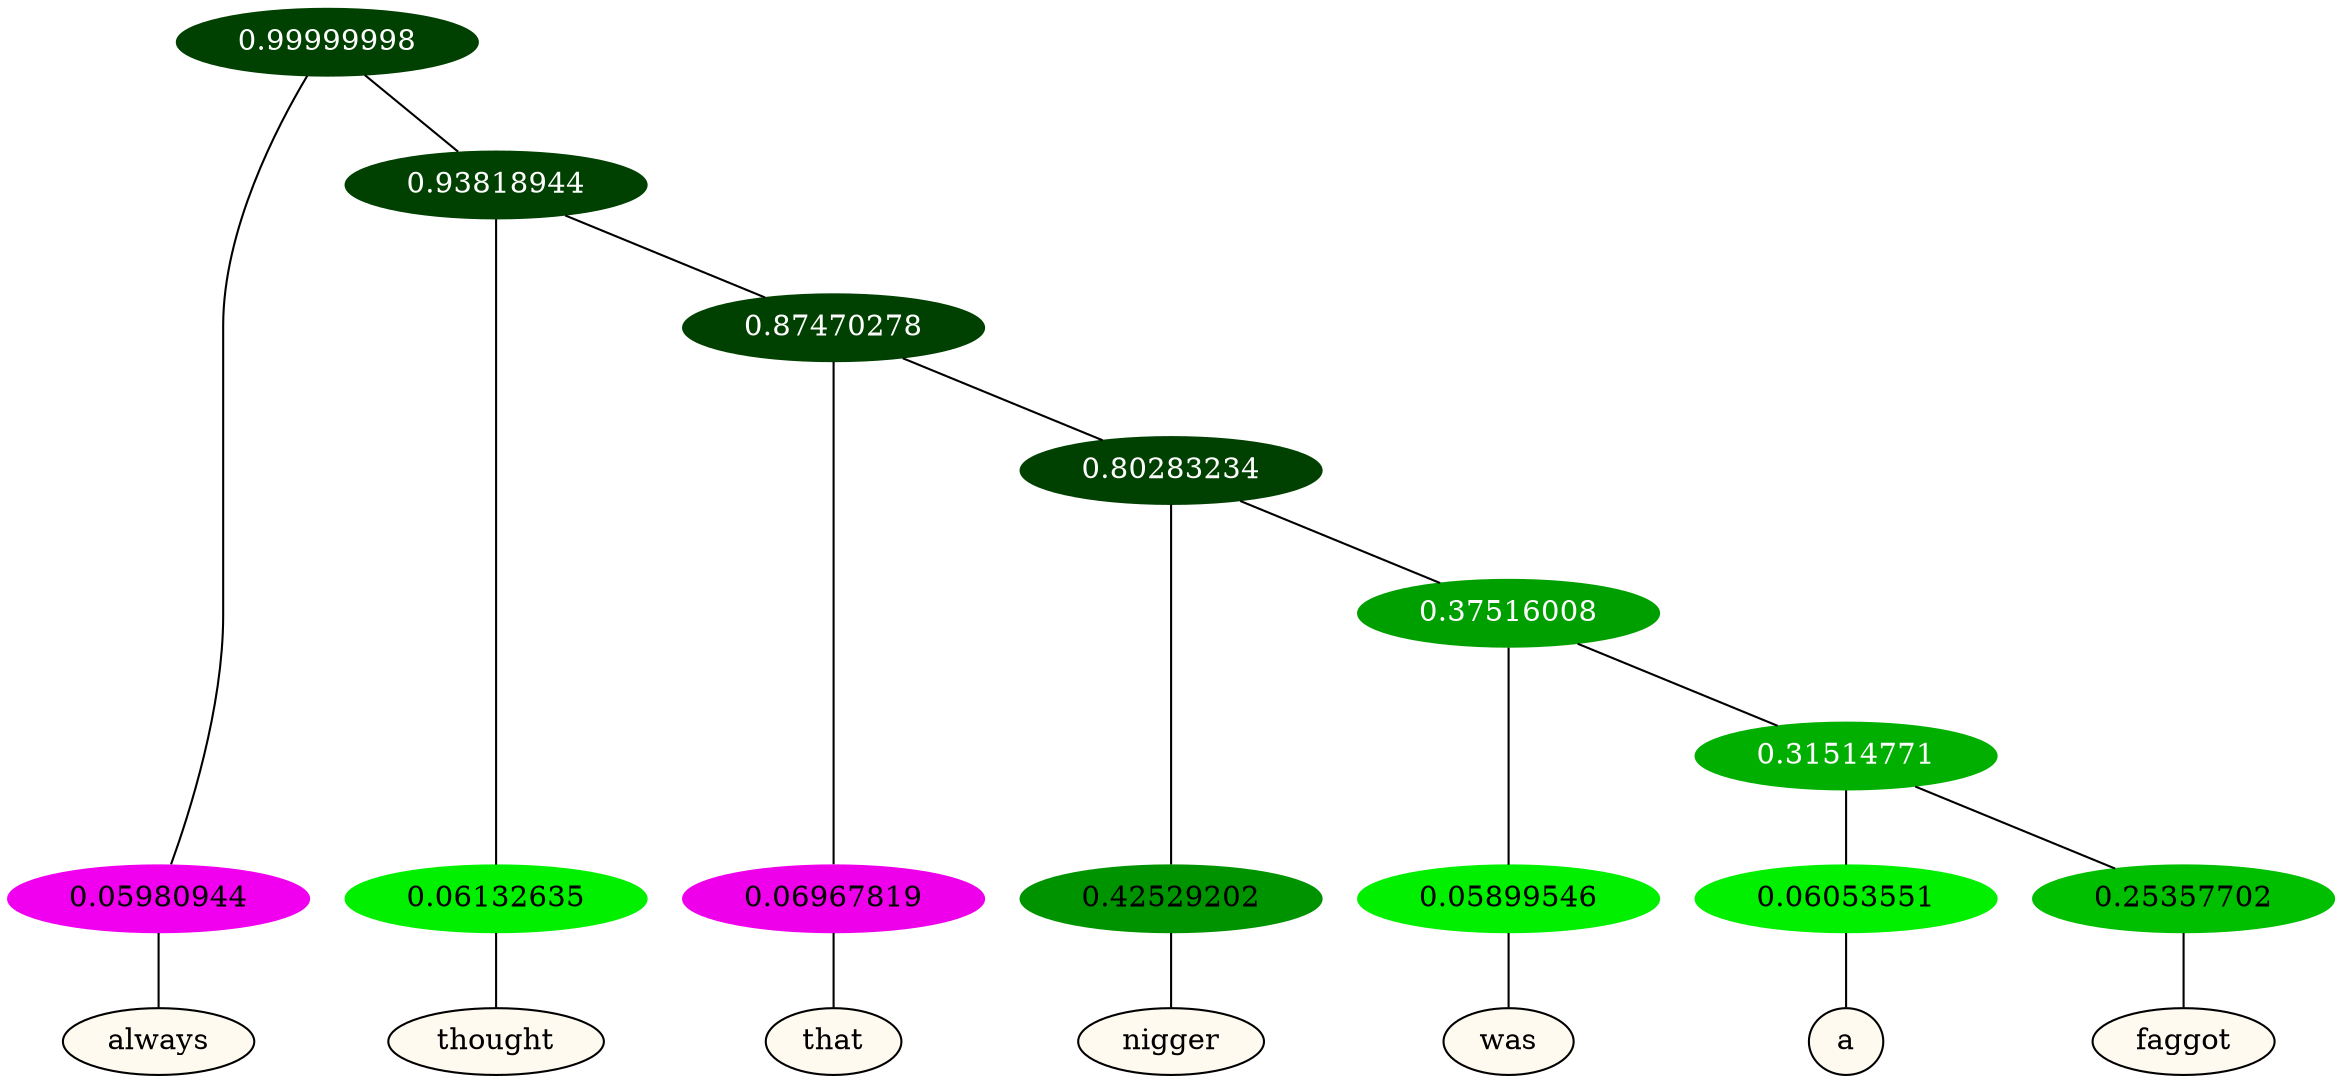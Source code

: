 graph {
	node [format=png height=0.15 nodesep=0.001 ordering=out overlap=prism overlap_scaling=0.01 ranksep=0.001 ratio=0.2 style=filled width=0.15]
	{
		rank=same
		a_w_1 [label=always color=black fillcolor=floralwhite style="filled,solid"]
		a_w_3 [label=thought color=black fillcolor=floralwhite style="filled,solid"]
		a_w_5 [label=that color=black fillcolor=floralwhite style="filled,solid"]
		a_w_7 [label=nigger color=black fillcolor=floralwhite style="filled,solid"]
		a_w_9 [label=was color=black fillcolor=floralwhite style="filled,solid"]
		a_w_11 [label=a color=black fillcolor=floralwhite style="filled,solid"]
		a_w_12 [label=faggot color=black fillcolor=floralwhite style="filled,solid"]
	}
	a_n_1 -- a_w_1
	a_n_3 -- a_w_3
	a_n_5 -- a_w_5
	a_n_7 -- a_w_7
	a_n_9 -- a_w_9
	a_n_11 -- a_w_11
	a_n_12 -- a_w_12
	{
		rank=same
		a_n_1 [label=0.05980944 color="0.835 1.000 0.940" fontcolor=black]
		a_n_3 [label=0.06132635 color="0.334 1.000 0.939" fontcolor=black]
		a_n_5 [label=0.06967819 color="0.835 1.000 0.930" fontcolor=black]
		a_n_7 [label=0.42529202 color="0.334 1.000 0.575" fontcolor=black]
		a_n_9 [label=0.05899546 color="0.334 1.000 0.941" fontcolor=black]
		a_n_11 [label=0.06053551 color="0.334 1.000 0.939" fontcolor=black]
		a_n_12 [label=0.25357702 color="0.334 1.000 0.746" fontcolor=black]
	}
	a_n_0 [label=0.99999998 color="0.334 1.000 0.250" fontcolor=grey99]
	a_n_0 -- a_n_1
	a_n_2 [label=0.93818944 color="0.334 1.000 0.250" fontcolor=grey99]
	a_n_0 -- a_n_2
	a_n_2 -- a_n_3
	a_n_4 [label=0.87470278 color="0.334 1.000 0.250" fontcolor=grey99]
	a_n_2 -- a_n_4
	a_n_4 -- a_n_5
	a_n_6 [label=0.80283234 color="0.334 1.000 0.250" fontcolor=grey99]
	a_n_4 -- a_n_6
	a_n_6 -- a_n_7
	a_n_8 [label=0.37516008 color="0.334 1.000 0.625" fontcolor=grey99]
	a_n_6 -- a_n_8
	a_n_8 -- a_n_9
	a_n_10 [label=0.31514771 color="0.334 1.000 0.685" fontcolor=grey99]
	a_n_8 -- a_n_10
	a_n_10 -- a_n_11
	a_n_10 -- a_n_12
}
